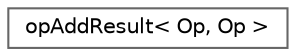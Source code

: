 digraph "Graphical Class Hierarchy"
{
 // LATEX_PDF_SIZE
  bgcolor="transparent";
  edge [fontname=Helvetica,fontsize=10,labelfontname=Helvetica,labelfontsize=10];
  node [fontname=Helvetica,fontsize=10,shape=box,height=0.2,width=0.4];
  rankdir="LR";
  Node0 [id="Node000000",label="opAddResult\< Op, Op \>",height=0.2,width=0.4,color="grey40", fillcolor="white", style="filled",URL="$classFoam_1_1cut_1_1opAddResult_3_01Op_00_01Op_01_4.html",tooltip=" "];
}
